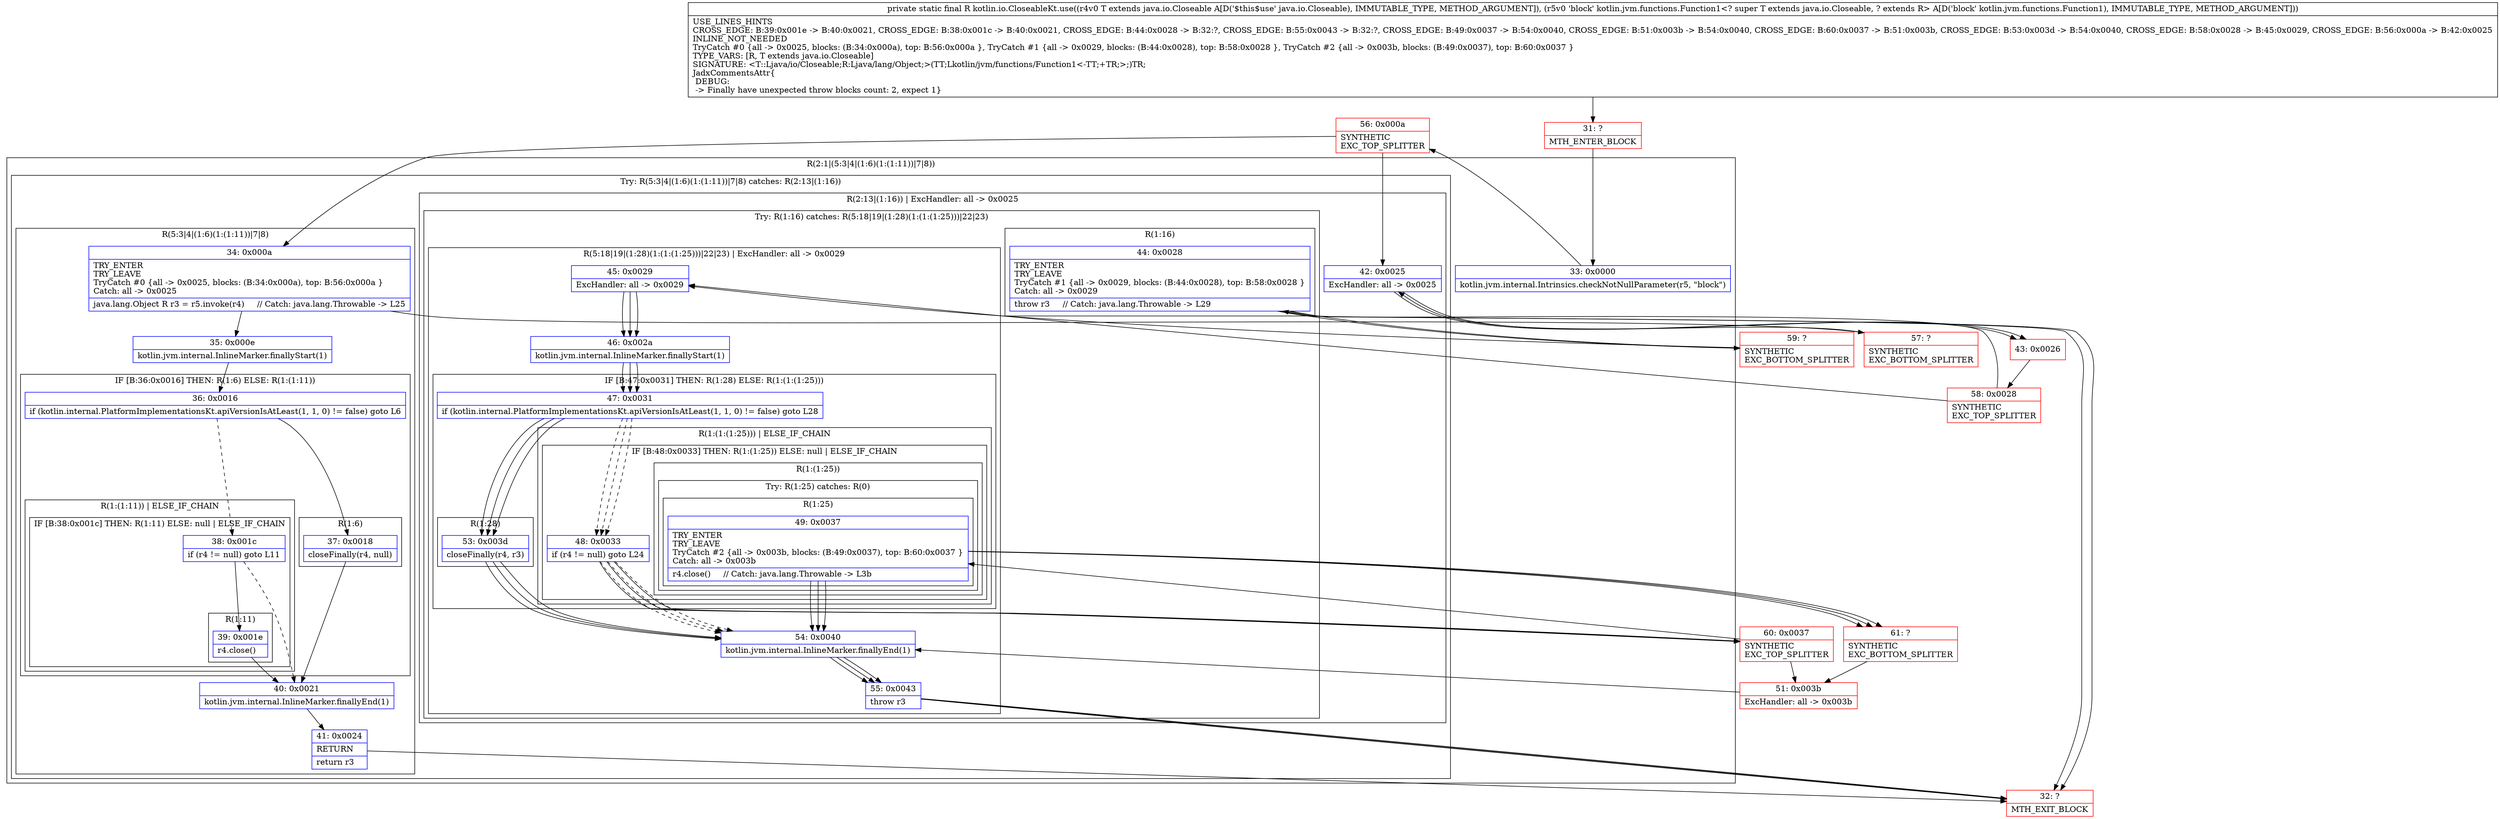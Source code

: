 digraph "CFG forkotlin.io.CloseableKt.use(Ljava\/io\/Closeable;Lkotlin\/jvm\/functions\/Function1;)Ljava\/lang\/Object;" {
subgraph cluster_Region_1280579978 {
label = "R(2:1|(5:3|4|(1:6)(1:(1:11))|7|8))";
node [shape=record,color=blue];
Node_33 [shape=record,label="{33\:\ 0x0000|kotlin.jvm.internal.Intrinsics.checkNotNullParameter(r5, \"block\")\l}"];
subgraph cluster_TryCatchRegion_1808349761 {
label = "Try: R(5:3|4|(1:6)(1:(1:11))|7|8) catches: R(2:13|(1:16))";
node [shape=record,color=blue];
subgraph cluster_Region_236557606 {
label = "R(5:3|4|(1:6)(1:(1:11))|7|8)";
node [shape=record,color=blue];
Node_34 [shape=record,label="{34\:\ 0x000a|TRY_ENTER\lTRY_LEAVE\lTryCatch #0 \{all \-\> 0x0025, blocks: (B:34:0x000a), top: B:56:0x000a \}\lCatch: all \-\> 0x0025\l|java.lang.Object R r3 = r5.invoke(r4)     \/\/ Catch: java.lang.Throwable \-\> L25\l}"];
Node_35 [shape=record,label="{35\:\ 0x000e|kotlin.jvm.internal.InlineMarker.finallyStart(1)\l}"];
subgraph cluster_IfRegion_1734883722 {
label = "IF [B:36:0x0016] THEN: R(1:6) ELSE: R(1:(1:11))";
node [shape=record,color=blue];
Node_36 [shape=record,label="{36\:\ 0x0016|if (kotlin.internal.PlatformImplementationsKt.apiVersionIsAtLeast(1, 1, 0) != false) goto L6\l}"];
subgraph cluster_Region_593543204 {
label = "R(1:6)";
node [shape=record,color=blue];
Node_37 [shape=record,label="{37\:\ 0x0018|closeFinally(r4, null)\l}"];
}
subgraph cluster_Region_1326712203 {
label = "R(1:(1:11)) | ELSE_IF_CHAIN\l";
node [shape=record,color=blue];
subgraph cluster_IfRegion_1840063770 {
label = "IF [B:38:0x001c] THEN: R(1:11) ELSE: null | ELSE_IF_CHAIN\l";
node [shape=record,color=blue];
Node_38 [shape=record,label="{38\:\ 0x001c|if (r4 != null) goto L11\l}"];
subgraph cluster_Region_1261434188 {
label = "R(1:11)";
node [shape=record,color=blue];
Node_39 [shape=record,label="{39\:\ 0x001e|r4.close()\l}"];
}
}
}
}
Node_40 [shape=record,label="{40\:\ 0x0021|kotlin.jvm.internal.InlineMarker.finallyEnd(1)\l}"];
Node_41 [shape=record,label="{41\:\ 0x0024|RETURN\l|return r3\l}"];
}
subgraph cluster_Region_1860922861 {
label = "R(2:13|(1:16)) | ExcHandler: all \-\> 0x0025\l";
node [shape=record,color=blue];
Node_42 [shape=record,label="{42\:\ 0x0025|ExcHandler: all \-\> 0x0025\l}"];
subgraph cluster_TryCatchRegion_20710886 {
label = "Try: R(1:16) catches: R(5:18|19|(1:28)(1:(1:(1:25)))|22|23)";
node [shape=record,color=blue];
subgraph cluster_Region_87909678 {
label = "R(1:16)";
node [shape=record,color=blue];
Node_44 [shape=record,label="{44\:\ 0x0028|TRY_ENTER\lTRY_LEAVE\lTryCatch #1 \{all \-\> 0x0029, blocks: (B:44:0x0028), top: B:58:0x0028 \}\lCatch: all \-\> 0x0029\l|throw r3     \/\/ Catch: java.lang.Throwable \-\> L29\l}"];
}
subgraph cluster_Region_822900048 {
label = "R(5:18|19|(1:28)(1:(1:(1:25)))|22|23) | ExcHandler: all \-\> 0x0029\l";
node [shape=record,color=blue];
Node_45 [shape=record,label="{45\:\ 0x0029|ExcHandler: all \-\> 0x0029\l}"];
Node_46 [shape=record,label="{46\:\ 0x002a|kotlin.jvm.internal.InlineMarker.finallyStart(1)\l}"];
subgraph cluster_IfRegion_79553177 {
label = "IF [B:47:0x0031] THEN: R(1:28) ELSE: R(1:(1:(1:25)))";
node [shape=record,color=blue];
Node_47 [shape=record,label="{47\:\ 0x0031|if (kotlin.internal.PlatformImplementationsKt.apiVersionIsAtLeast(1, 1, 0) != false) goto L28\l}"];
subgraph cluster_Region_1708119261 {
label = "R(1:28)";
node [shape=record,color=blue];
Node_53 [shape=record,label="{53\:\ 0x003d|closeFinally(r4, r3)\l}"];
}
subgraph cluster_Region_188074335 {
label = "R(1:(1:(1:25))) | ELSE_IF_CHAIN\l";
node [shape=record,color=blue];
subgraph cluster_IfRegion_1497471900 {
label = "IF [B:48:0x0033] THEN: R(1:(1:25)) ELSE: null | ELSE_IF_CHAIN\l";
node [shape=record,color=blue];
Node_48 [shape=record,label="{48\:\ 0x0033|if (r4 != null) goto L24\l}"];
subgraph cluster_Region_847446791 {
label = "R(1:(1:25))";
node [shape=record,color=blue];
subgraph cluster_TryCatchRegion_695287990 {
label = "Try: R(1:25) catches: R(0)";
node [shape=record,color=blue];
subgraph cluster_Region_212536310 {
label = "R(1:25)";
node [shape=record,color=blue];
Node_49 [shape=record,label="{49\:\ 0x0037|TRY_ENTER\lTRY_LEAVE\lTryCatch #2 \{all \-\> 0x003b, blocks: (B:49:0x0037), top: B:60:0x0037 \}\lCatch: all \-\> 0x003b\l|r4.close()     \/\/ Catch: java.lang.Throwable \-\> L3b\l}"];
}
subgraph cluster_Region_1508113540 {
label = "R(0) | ExcHandler: all \-\> 0x003b\l";
node [shape=record,color=blue];
}
}
}
}
}
}
Node_54 [shape=record,label="{54\:\ 0x0040|kotlin.jvm.internal.InlineMarker.finallyEnd(1)\l}"];
Node_55 [shape=record,label="{55\:\ 0x0043|throw r3\l}"];
}
}
}
}
}
subgraph cluster_Region_1860922861 {
label = "R(2:13|(1:16)) | ExcHandler: all \-\> 0x0025\l";
node [shape=record,color=blue];
Node_42 [shape=record,label="{42\:\ 0x0025|ExcHandler: all \-\> 0x0025\l}"];
subgraph cluster_TryCatchRegion_20710886 {
label = "Try: R(1:16) catches: R(5:18|19|(1:28)(1:(1:(1:25)))|22|23)";
node [shape=record,color=blue];
subgraph cluster_Region_87909678 {
label = "R(1:16)";
node [shape=record,color=blue];
Node_44 [shape=record,label="{44\:\ 0x0028|TRY_ENTER\lTRY_LEAVE\lTryCatch #1 \{all \-\> 0x0029, blocks: (B:44:0x0028), top: B:58:0x0028 \}\lCatch: all \-\> 0x0029\l|throw r3     \/\/ Catch: java.lang.Throwable \-\> L29\l}"];
}
subgraph cluster_Region_822900048 {
label = "R(5:18|19|(1:28)(1:(1:(1:25)))|22|23) | ExcHandler: all \-\> 0x0029\l";
node [shape=record,color=blue];
Node_45 [shape=record,label="{45\:\ 0x0029|ExcHandler: all \-\> 0x0029\l}"];
Node_46 [shape=record,label="{46\:\ 0x002a|kotlin.jvm.internal.InlineMarker.finallyStart(1)\l}"];
subgraph cluster_IfRegion_79553177 {
label = "IF [B:47:0x0031] THEN: R(1:28) ELSE: R(1:(1:(1:25)))";
node [shape=record,color=blue];
Node_47 [shape=record,label="{47\:\ 0x0031|if (kotlin.internal.PlatformImplementationsKt.apiVersionIsAtLeast(1, 1, 0) != false) goto L28\l}"];
subgraph cluster_Region_1708119261 {
label = "R(1:28)";
node [shape=record,color=blue];
Node_53 [shape=record,label="{53\:\ 0x003d|closeFinally(r4, r3)\l}"];
}
subgraph cluster_Region_188074335 {
label = "R(1:(1:(1:25))) | ELSE_IF_CHAIN\l";
node [shape=record,color=blue];
subgraph cluster_IfRegion_1497471900 {
label = "IF [B:48:0x0033] THEN: R(1:(1:25)) ELSE: null | ELSE_IF_CHAIN\l";
node [shape=record,color=blue];
Node_48 [shape=record,label="{48\:\ 0x0033|if (r4 != null) goto L24\l}"];
subgraph cluster_Region_847446791 {
label = "R(1:(1:25))";
node [shape=record,color=blue];
subgraph cluster_TryCatchRegion_695287990 {
label = "Try: R(1:25) catches: R(0)";
node [shape=record,color=blue];
subgraph cluster_Region_212536310 {
label = "R(1:25)";
node [shape=record,color=blue];
Node_49 [shape=record,label="{49\:\ 0x0037|TRY_ENTER\lTRY_LEAVE\lTryCatch #2 \{all \-\> 0x003b, blocks: (B:49:0x0037), top: B:60:0x0037 \}\lCatch: all \-\> 0x003b\l|r4.close()     \/\/ Catch: java.lang.Throwable \-\> L3b\l}"];
}
subgraph cluster_Region_1508113540 {
label = "R(0) | ExcHandler: all \-\> 0x003b\l";
node [shape=record,color=blue];
}
}
}
}
}
}
Node_54 [shape=record,label="{54\:\ 0x0040|kotlin.jvm.internal.InlineMarker.finallyEnd(1)\l}"];
Node_55 [shape=record,label="{55\:\ 0x0043|throw r3\l}"];
}
}
}
subgraph cluster_Region_822900048 {
label = "R(5:18|19|(1:28)(1:(1:(1:25)))|22|23) | ExcHandler: all \-\> 0x0029\l";
node [shape=record,color=blue];
Node_45 [shape=record,label="{45\:\ 0x0029|ExcHandler: all \-\> 0x0029\l}"];
Node_46 [shape=record,label="{46\:\ 0x002a|kotlin.jvm.internal.InlineMarker.finallyStart(1)\l}"];
subgraph cluster_IfRegion_79553177 {
label = "IF [B:47:0x0031] THEN: R(1:28) ELSE: R(1:(1:(1:25)))";
node [shape=record,color=blue];
Node_47 [shape=record,label="{47\:\ 0x0031|if (kotlin.internal.PlatformImplementationsKt.apiVersionIsAtLeast(1, 1, 0) != false) goto L28\l}"];
subgraph cluster_Region_1708119261 {
label = "R(1:28)";
node [shape=record,color=blue];
Node_53 [shape=record,label="{53\:\ 0x003d|closeFinally(r4, r3)\l}"];
}
subgraph cluster_Region_188074335 {
label = "R(1:(1:(1:25))) | ELSE_IF_CHAIN\l";
node [shape=record,color=blue];
subgraph cluster_IfRegion_1497471900 {
label = "IF [B:48:0x0033] THEN: R(1:(1:25)) ELSE: null | ELSE_IF_CHAIN\l";
node [shape=record,color=blue];
Node_48 [shape=record,label="{48\:\ 0x0033|if (r4 != null) goto L24\l}"];
subgraph cluster_Region_847446791 {
label = "R(1:(1:25))";
node [shape=record,color=blue];
subgraph cluster_TryCatchRegion_695287990 {
label = "Try: R(1:25) catches: R(0)";
node [shape=record,color=blue];
subgraph cluster_Region_212536310 {
label = "R(1:25)";
node [shape=record,color=blue];
Node_49 [shape=record,label="{49\:\ 0x0037|TRY_ENTER\lTRY_LEAVE\lTryCatch #2 \{all \-\> 0x003b, blocks: (B:49:0x0037), top: B:60:0x0037 \}\lCatch: all \-\> 0x003b\l|r4.close()     \/\/ Catch: java.lang.Throwable \-\> L3b\l}"];
}
subgraph cluster_Region_1508113540 {
label = "R(0) | ExcHandler: all \-\> 0x003b\l";
node [shape=record,color=blue];
}
}
}
}
}
}
Node_54 [shape=record,label="{54\:\ 0x0040|kotlin.jvm.internal.InlineMarker.finallyEnd(1)\l}"];
Node_55 [shape=record,label="{55\:\ 0x0043|throw r3\l}"];
}
subgraph cluster_Region_1508113540 {
label = "R(0) | ExcHandler: all \-\> 0x003b\l";
node [shape=record,color=blue];
}
Node_31 [shape=record,color=red,label="{31\:\ ?|MTH_ENTER_BLOCK\l}"];
Node_56 [shape=record,color=red,label="{56\:\ 0x000a|SYNTHETIC\lEXC_TOP_SPLITTER\l}"];
Node_32 [shape=record,color=red,label="{32\:\ ?|MTH_EXIT_BLOCK\l}"];
Node_57 [shape=record,color=red,label="{57\:\ ?|SYNTHETIC\lEXC_BOTTOM_SPLITTER\l}"];
Node_43 [shape=record,color=red,label="{43\:\ 0x0026}"];
Node_58 [shape=record,color=red,label="{58\:\ 0x0028|SYNTHETIC\lEXC_TOP_SPLITTER\l}"];
Node_59 [shape=record,color=red,label="{59\:\ ?|SYNTHETIC\lEXC_BOTTOM_SPLITTER\l}"];
Node_60 [shape=record,color=red,label="{60\:\ 0x0037|SYNTHETIC\lEXC_TOP_SPLITTER\l}"];
Node_61 [shape=record,color=red,label="{61\:\ ?|SYNTHETIC\lEXC_BOTTOM_SPLITTER\l}"];
Node_51 [shape=record,color=red,label="{51\:\ 0x003b|ExcHandler: all \-\> 0x003b\l}"];
MethodNode[shape=record,label="{private static final R kotlin.io.CloseableKt.use((r4v0 T extends java.io.Closeable A[D('$this$use' java.io.Closeable), IMMUTABLE_TYPE, METHOD_ARGUMENT]), (r5v0 'block' kotlin.jvm.functions.Function1\<? super T extends java.io.Closeable, ? extends R\> A[D('block' kotlin.jvm.functions.Function1), IMMUTABLE_TYPE, METHOD_ARGUMENT]))  | USE_LINES_HINTS\lCROSS_EDGE: B:39:0x001e \-\> B:40:0x0021, CROSS_EDGE: B:38:0x001c \-\> B:40:0x0021, CROSS_EDGE: B:44:0x0028 \-\> B:32:?, CROSS_EDGE: B:55:0x0043 \-\> B:32:?, CROSS_EDGE: B:49:0x0037 \-\> B:54:0x0040, CROSS_EDGE: B:51:0x003b \-\> B:54:0x0040, CROSS_EDGE: B:60:0x0037 \-\> B:51:0x003b, CROSS_EDGE: B:53:0x003d \-\> B:54:0x0040, CROSS_EDGE: B:58:0x0028 \-\> B:45:0x0029, CROSS_EDGE: B:56:0x000a \-\> B:42:0x0025\lINLINE_NOT_NEEDED\lTryCatch #0 \{all \-\> 0x0025, blocks: (B:34:0x000a), top: B:56:0x000a \}, TryCatch #1 \{all \-\> 0x0029, blocks: (B:44:0x0028), top: B:58:0x0028 \}, TryCatch #2 \{all \-\> 0x003b, blocks: (B:49:0x0037), top: B:60:0x0037 \}\lTYPE_VARS: [R, T extends java.io.Closeable]\lSIGNATURE: \<T::Ljava\/io\/Closeable;R:Ljava\/lang\/Object;\>(TT;Lkotlin\/jvm\/functions\/Function1\<\-TT;+TR;\>;)TR;\lJadxCommentsAttr\{\l DEBUG: \l \-\> Finally have unexpected throw blocks count: 2, expect 1\}\l}"];
MethodNode -> Node_31;Node_33 -> Node_56;
Node_34 -> Node_35;
Node_34 -> Node_57;
Node_35 -> Node_36;
Node_36 -> Node_37;
Node_36 -> Node_38[style=dashed];
Node_37 -> Node_40;
Node_38 -> Node_39;
Node_38 -> Node_40[style=dashed];
Node_39 -> Node_40;
Node_40 -> Node_41;
Node_41 -> Node_32;
Node_42 -> Node_43;
Node_44 -> Node_32;
Node_44 -> Node_59;
Node_45 -> Node_46;
Node_46 -> Node_47;
Node_47 -> Node_48[style=dashed];
Node_47 -> Node_53;
Node_53 -> Node_54;
Node_48 -> Node_54[style=dashed];
Node_48 -> Node_60;
Node_49 -> Node_54;
Node_49 -> Node_61;
Node_54 -> Node_55;
Node_55 -> Node_32;
Node_42 -> Node_43;
Node_44 -> Node_32;
Node_44 -> Node_59;
Node_45 -> Node_46;
Node_46 -> Node_47;
Node_47 -> Node_48[style=dashed];
Node_47 -> Node_53;
Node_53 -> Node_54;
Node_48 -> Node_54[style=dashed];
Node_48 -> Node_60;
Node_49 -> Node_54;
Node_49 -> Node_61;
Node_54 -> Node_55;
Node_55 -> Node_32;
Node_45 -> Node_46;
Node_46 -> Node_47;
Node_47 -> Node_48[style=dashed];
Node_47 -> Node_53;
Node_53 -> Node_54;
Node_48 -> Node_54[style=dashed];
Node_48 -> Node_60;
Node_49 -> Node_54;
Node_49 -> Node_61;
Node_54 -> Node_55;
Node_55 -> Node_32;
Node_31 -> Node_33;
Node_56 -> Node_34;
Node_56 -> Node_42;
Node_57 -> Node_42;
Node_43 -> Node_58;
Node_58 -> Node_44;
Node_58 -> Node_45;
Node_59 -> Node_45;
Node_60 -> Node_49;
Node_60 -> Node_51;
Node_61 -> Node_51;
Node_51 -> Node_54;
}

